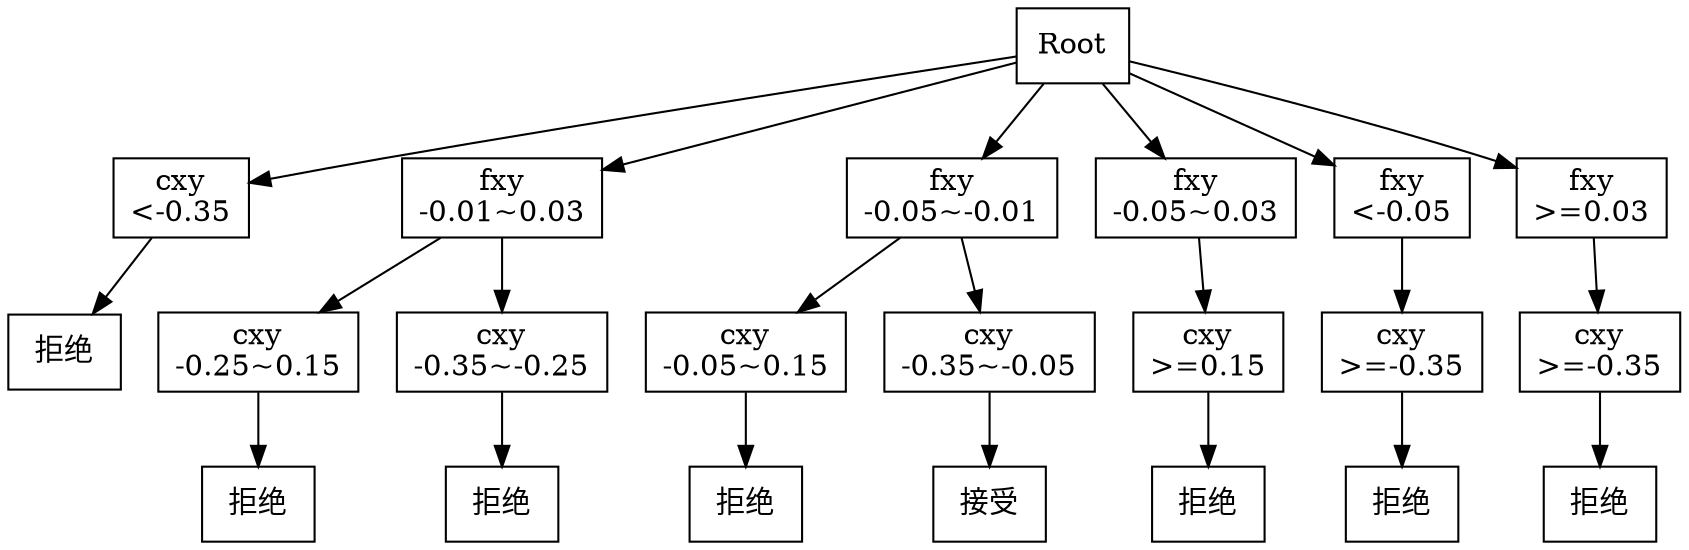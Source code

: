 digraph {
	Root [label=Root shape=box]
	"Rootcxy
<-0.35" [label="cxy
<-0.35" shape=box]
	Root -> "Rootcxy
<-0.35"
	"3bdcb274e48b914f8c533179ae6bfe6fd68a1eb53d248a6174d29bbcd82260a4" [label="拒绝" shape=box]
	"Rootcxy
<-0.35" -> "3bdcb274e48b914f8c533179ae6bfe6fd68a1eb53d248a6174d29bbcd82260a4"
	"Rootfxy
-0.01~0.03" [label="fxy
-0.01~0.03" shape=box]
	Root -> "Rootfxy
-0.01~0.03"
	"Rootfxy
-0.01~0.03cxy
-0.25~0.15" [label="cxy
-0.25~0.15" shape=box]
	"Rootfxy
-0.01~0.03" -> "Rootfxy
-0.01~0.03cxy
-0.25~0.15"
	"37736257f00e5fccc8b272168f7d233811372550102b1cecbaebb14e33a109a2" [label="拒绝" shape=box]
	"Rootfxy
-0.01~0.03cxy
-0.25~0.15" -> "37736257f00e5fccc8b272168f7d233811372550102b1cecbaebb14e33a109a2"
	"Rootfxy
-0.01~0.03cxy
-0.35~-0.25" [label="cxy
-0.35~-0.25" shape=box]
	"Rootfxy
-0.01~0.03" -> "Rootfxy
-0.01~0.03cxy
-0.35~-0.25"
	b8698fb955b77a0b2f446c9f2c8105ad2c191778b23426ae28b08ac4ab18c209 [label="拒绝" shape=box]
	"Rootfxy
-0.01~0.03cxy
-0.35~-0.25" -> b8698fb955b77a0b2f446c9f2c8105ad2c191778b23426ae28b08ac4ab18c209
	"Rootfxy
-0.05~-0.01" [label="fxy
-0.05~-0.01" shape=box]
	Root -> "Rootfxy
-0.05~-0.01"
	"Rootfxy
-0.05~-0.01cxy
-0.05~0.15" [label="cxy
-0.05~0.15" shape=box]
	"Rootfxy
-0.05~-0.01" -> "Rootfxy
-0.05~-0.01cxy
-0.05~0.15"
	c69008e5df67f8f3585489f2f7f58aff87ba6445742a4e3b2e278d64b6751172 [label="拒绝" shape=box]
	"Rootfxy
-0.05~-0.01cxy
-0.05~0.15" -> c69008e5df67f8f3585489f2f7f58aff87ba6445742a4e3b2e278d64b6751172
	"Rootfxy
-0.05~-0.01cxy
-0.35~-0.05" [label="cxy
-0.35~-0.05" shape=box]
	"Rootfxy
-0.05~-0.01" -> "Rootfxy
-0.05~-0.01cxy
-0.35~-0.05"
	"25067cc36becb49f44b49a9c10768a8bdd02158de89eaeb7fc50481bfab2fae4" [label="接受" shape=box]
	"Rootfxy
-0.05~-0.01cxy
-0.35~-0.05" -> "25067cc36becb49f44b49a9c10768a8bdd02158de89eaeb7fc50481bfab2fae4"
	"Rootfxy
-0.05~0.03" [label="fxy
-0.05~0.03" shape=box]
	Root -> "Rootfxy
-0.05~0.03"
	"Rootfxy
-0.05~0.03cxy
>=0.15" [label="cxy
>=0.15" shape=box]
	"Rootfxy
-0.05~0.03" -> "Rootfxy
-0.05~0.03cxy
>=0.15"
	"3ddbac5e61deabd6e85b540dbd0b0e6de6d3c006a23d04791d75a684d04d6be8" [label="拒绝" shape=box]
	"Rootfxy
-0.05~0.03cxy
>=0.15" -> "3ddbac5e61deabd6e85b540dbd0b0e6de6d3c006a23d04791d75a684d04d6be8"
	"Rootfxy
<-0.05" [label="fxy
<-0.05" shape=box]
	Root -> "Rootfxy
<-0.05"
	"Rootfxy
<-0.05cxy
>=-0.35" [label="cxy
>=-0.35" shape=box]
	"Rootfxy
<-0.05" -> "Rootfxy
<-0.05cxy
>=-0.35"
	ffdbbc73b6f758443db83ca0ceb00bd2fbcf96251fb65f1f3b1ab1af7524fdd1 [label="拒绝" shape=box]
	"Rootfxy
<-0.05cxy
>=-0.35" -> ffdbbc73b6f758443db83ca0ceb00bd2fbcf96251fb65f1f3b1ab1af7524fdd1
	"Rootfxy
>=0.03" [label="fxy
>=0.03" shape=box]
	Root -> "Rootfxy
>=0.03"
	"Rootfxy
>=0.03cxy
>=-0.35" [label="cxy
>=-0.35" shape=box]
	"Rootfxy
>=0.03" -> "Rootfxy
>=0.03cxy
>=-0.35"
	"4288f906b952049182a0acea9d340f12ba7b7ecf4b6df0ec41ca9ac6ee371095" [label="拒绝" shape=box]
	"Rootfxy
>=0.03cxy
>=-0.35" -> "4288f906b952049182a0acea9d340f12ba7b7ecf4b6df0ec41ca9ac6ee371095"
}
